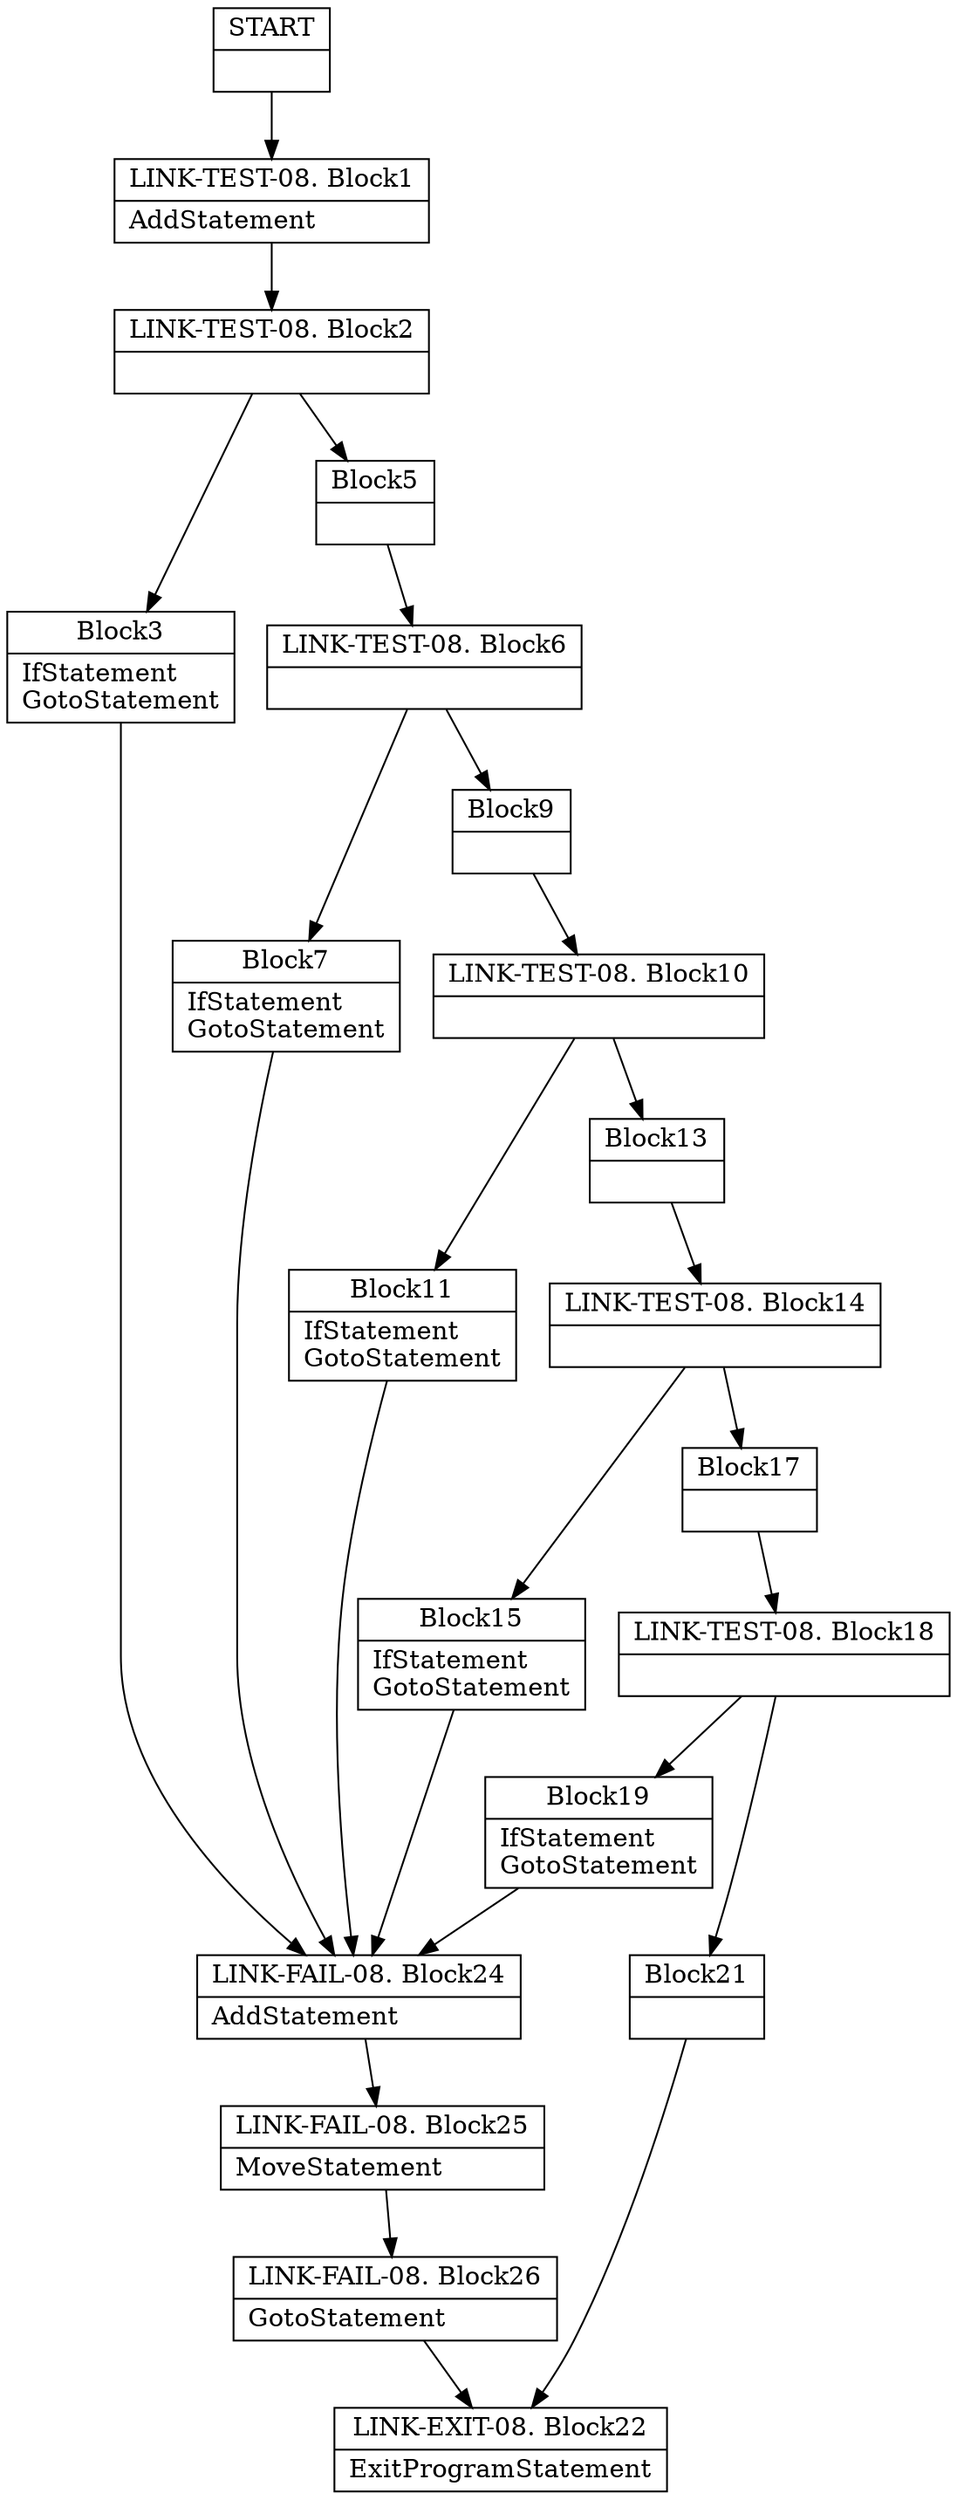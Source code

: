 digraph Cfg {
node [
shape = "record"
]

edge [
arrowtail = "empty"
]
Block0 [
label = "{START|}"
]
Block1 [
label = "{LINK-TEST-08. Block1|AddStatement\l}"
]
Block2 [
label = "{LINK-TEST-08. Block2|}"
]
Block3 [
label = "{Block3|IfStatement\lGotoStatement\l}"
]
Block24 [
label = "{LINK-FAIL-08. Block24|AddStatement\l}"
]
Block25 [
label = "{LINK-FAIL-08. Block25|MoveStatement\l}"
]
Block26 [
label = "{LINK-FAIL-08. Block26|GotoStatement\l}"
]
Block22 [
label = "{LINK-EXIT-08. Block22|ExitProgramStatement\l}"
]
Block5 [
label = "{Block5|}"
]
Block6 [
label = "{LINK-TEST-08. Block6|}"
]
Block7 [
label = "{Block7|IfStatement\lGotoStatement\l}"
]
Block9 [
label = "{Block9|}"
]
Block10 [
label = "{LINK-TEST-08. Block10|}"
]
Block11 [
label = "{Block11|IfStatement\lGotoStatement\l}"
]
Block13 [
label = "{Block13|}"
]
Block14 [
label = "{LINK-TEST-08. Block14|}"
]
Block15 [
label = "{Block15|IfStatement\lGotoStatement\l}"
]
Block17 [
label = "{Block17|}"
]
Block18 [
label = "{LINK-TEST-08. Block18|}"
]
Block19 [
label = "{Block19|IfStatement\lGotoStatement\l}"
]
Block21 [
label = "{Block21|}"
]
Block0 -> Block1
Block1 -> Block2
Block2 -> Block3
Block2 -> Block5
Block3 -> Block24
Block24 -> Block25
Block25 -> Block26
Block26 -> Block22
Block5 -> Block6
Block6 -> Block7
Block6 -> Block9
Block7 -> Block24
Block9 -> Block10
Block10 -> Block11
Block10 -> Block13
Block11 -> Block24
Block13 -> Block14
Block14 -> Block15
Block14 -> Block17
Block15 -> Block24
Block17 -> Block18
Block18 -> Block19
Block18 -> Block21
Block19 -> Block24
Block21 -> Block22

}
